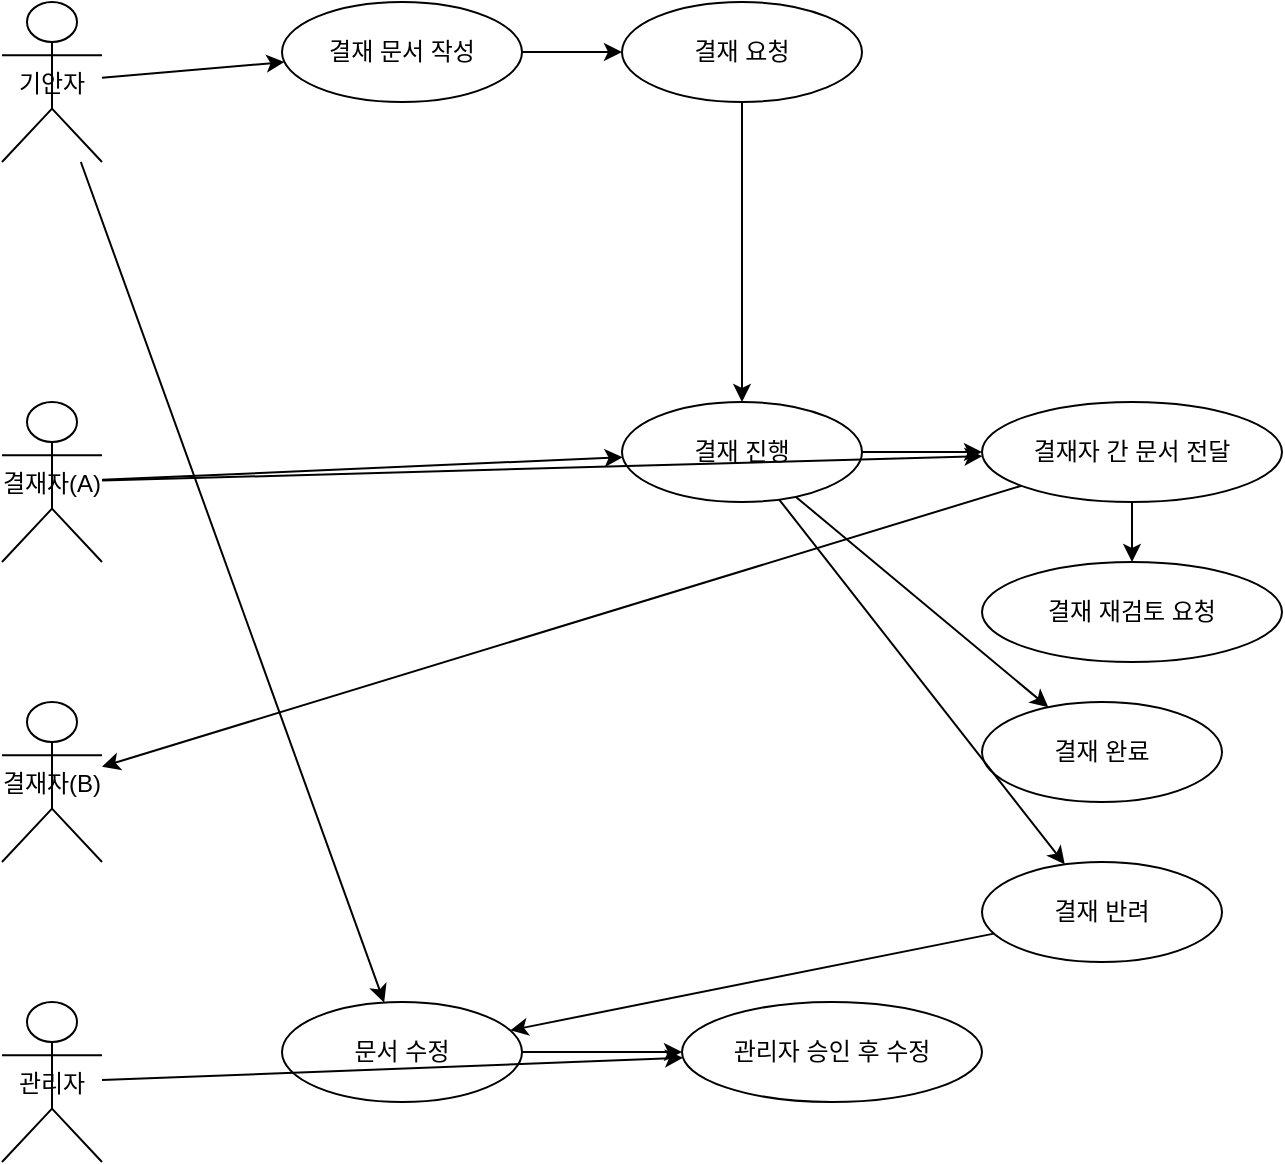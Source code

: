 <mxfile>
  <diagram id="유스케이스-다이어그램" name="페이지-1">
    <mxGraphModel dx="1410" dy="750" grid="1" gridSize="10" guides="1" tooltips="1" connect="1" arrows="1" fold="1" page="1" pageScale="1" pageWidth="827" pageHeight="1169" math="0" shadow="0">
      <root>
        <mxCell id="0" />
        <mxCell id="1" parent="0" />

        <!-- 액터: 기안자 -->
        <mxCell id="actor1" value="기안자" style="shape=umlActor;" vertex="1" parent="1">
          <mxGeometry x="10" y="100" width="50" height="80" as="geometry" />
        </mxCell>

        <!-- 액터: 결재자(A) -->
        <mxCell id="actor2" value="결재자(A)" style="shape=umlActor;" vertex="1" parent="1">
          <mxGeometry x="10" y="300" width="50" height="80" as="geometry" />
        </mxCell>

        <!-- 액터: 결재자(B) -->
        <mxCell id="actor3" value="결재자(B)" style="shape=umlActor;" vertex="1" parent="1">
          <mxGeometry x="10" y="450" width="50" height="80" as="geometry" />
        </mxCell>

        <!-- 액터: 관리자 -->
        <mxCell id="actor4" value="관리자" style="shape=umlActor;" vertex="1" parent="1">
          <mxGeometry x="10" y="600" width="50" height="80" as="geometry" />
        </mxCell>

        <!-- 유스케이스: 결재 문서 작성 -->
        <mxCell id="uc1" value="결재 문서 작성" style="ellipse;whiteSpace=wrap;html=1;" vertex="1" parent="1">
          <mxGeometry x="150" y="100" width="120" height="50" as="geometry" />
        </mxCell>
        <mxCell id="line1" edge="1" parent="1" source="actor1" target="uc1">
          <mxGeometry relative="1" as="geometry" />
        </mxCell>

        <!-- 유스케이스: 결재 요청 -->
        <mxCell id="uc2" value="결재 요청" style="ellipse;whiteSpace=wrap;html=1;" vertex="1" parent="1">
          <mxGeometry x="320" y="100" width="120" height="50" as="geometry" />
        </mxCell>
        <mxCell id="line2" edge="1" parent="1" source="uc1" target="uc2">
          <mxGeometry relative="1" as="geometry" />
        </mxCell>

        <!-- 유스케이스: 결재 진행 -->
        <mxCell id="uc3" value="결재 진행" style="ellipse;whiteSpace=wrap;html=1;" vertex="1" parent="1">
          <mxGeometry x="320" y="300" width="120" height="50" as="geometry" />
        </mxCell>
        <mxCell id="line3" edge="1" parent="1" source="uc2" target="uc3">
          <mxGeometry relative="1" as="geometry" />
        </mxCell>
        <mxCell id="line4" edge="1" parent="1" source="actor2" target="uc3">
          <mxGeometry relative="1" as="geometry" />
        </mxCell>

        <!-- 유스케이스: 결재자 간 문서 전달 -->
        <mxCell id="uc4" value="결재자 간 문서 전달" style="ellipse;whiteSpace=wrap;html=1;" vertex="1" parent="1">
          <mxGeometry x="500" y="300" width="150" height="50" as="geometry" />
        </mxCell>
        <mxCell id="line5" edge="1" parent="1" source="uc3" target="uc4">
          <mxGeometry relative="1" as="geometry" />
        </mxCell>
        <mxCell id="line6" edge="1" parent="1" source="actor2" target="uc4">
          <mxGeometry relative="1" as="geometry" />
        </mxCell>
        <mxCell id="line7" edge="1" parent="1" source="uc4" target="actor3">
          <mxGeometry relative="1" as="geometry" />
        </mxCell>

        <!-- 유스케이스: 결재 재검토 요청 -->
        <mxCell id="uc5" value="결재 재검토 요청" style="ellipse;whiteSpace=wrap;html=1;" vertex="1" parent="1">
          <mxGeometry x="500" y="380" width="150" height="50" as="geometry" />
        </mxCell>
        <mxCell id="line8" edge="1" parent="1" source="uc4" target="uc5">
          <mxGeometry relative="1" as="geometry" />
        </mxCell>

        <!-- 유스케이스: 결재 완료 -->
        <mxCell id="uc6" value="결재 완료" style="ellipse;whiteSpace=wrap;html=1;" vertex="1" parent="1">
          <mxGeometry x="500" y="450" width="120" height="50" as="geometry" />
        </mxCell>
        <mxCell id="line9" edge="1" parent="1" source="uc3" target="uc6">
          <mxGeometry relative="1" as="geometry" />
        </mxCell>

        <!-- 유스케이스: 결재 반려 -->
        <mxCell id="uc7" value="결재 반려" style="ellipse;whiteSpace=wrap;html=1;" vertex="1" parent="1">
          <mxGeometry x="500" y="530" width="120" height="50" as="geometry" />
        </mxCell>
        <mxCell id="line10" edge="1" parent="1" source="uc3" target="uc7">
          <mxGeometry relative="1" as="geometry" />
        </mxCell>

        <!-- 유스케이스: 문서 수정 -->
        <mxCell id="uc8" value="문서 수정" style="ellipse;whiteSpace=wrap;html=1;" vertex="1" parent="1">
          <mxGeometry x="150" y="600" width="120" height="50" as="geometry" />
        </mxCell>
        <mxCell id="line11" edge="1" parent="1" source="actor1" target="uc8">
          <mxGeometry relative="1" as="geometry" />
        </mxCell>
        <mxCell id="line12" edge="1" parent="1" source="uc7" target="uc8">
          <mxGeometry relative="1" as="geometry" />
        </mxCell>

        <!-- 관리자 승인 후 수정 -->
        <mxCell id="uc9" value="관리자 승인 후 수정" style="ellipse;whiteSpace=wrap;html=1;" vertex="1" parent="1">
          <mxGeometry x="350" y="600" width="150" height="50" as="geometry" />
        </mxCell>
        <mxCell id="line13" edge="1" parent="1" source="uc8" target="uc9">
          <mxGeometry relative="1" as="geometry" />
        </mxCell>
        <mxCell id="line14" edge="1" parent="1" source="actor4" target="uc9">
          <mxGeometry relative="1" as="geometry" />
        </mxCell>

      </root>
    </mxGraphModel>
  </diagram>
</mxfile>
